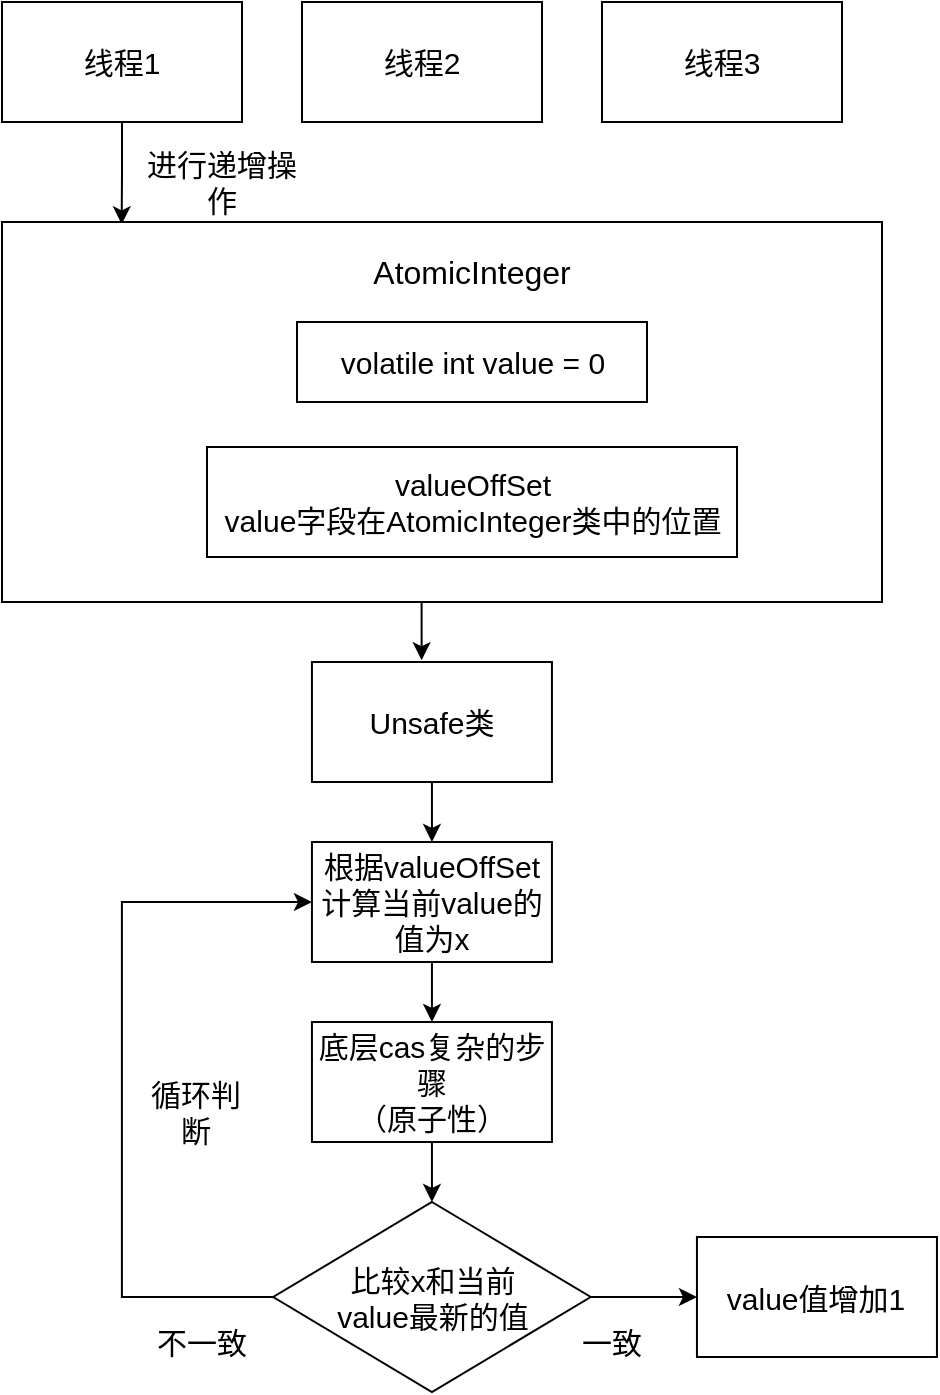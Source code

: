 <mxfile version="21.3.4" type="github">
  <diagram name="第 1 页" id="0dWaPm4SmRjjuTRYCDIL">
    <mxGraphModel dx="1687" dy="936" grid="1" gridSize="10" guides="1" tooltips="1" connect="1" arrows="1" fold="1" page="1" pageScale="1" pageWidth="827" pageHeight="1169" math="0" shadow="0">
      <root>
        <mxCell id="0" />
        <mxCell id="1" parent="0" />
        <mxCell id="snHIBQjSwEREesXptp6K-31" style="edgeStyle=orthogonalEdgeStyle;rounded=0;orthogonalLoop=1;jettySize=auto;html=1;exitX=0.5;exitY=1;exitDx=0;exitDy=0;entryX=0.136;entryY=0.006;entryDx=0;entryDy=0;entryPerimeter=0;" edge="1" parent="1" source="snHIBQjSwEREesXptp6K-1" target="snHIBQjSwEREesXptp6K-4">
          <mxGeometry relative="1" as="geometry" />
        </mxCell>
        <mxCell id="snHIBQjSwEREesXptp6K-1" value="&lt;font style=&quot;font-size: 15px;&quot;&gt;线程1&lt;/font&gt;" style="rounded=0;whiteSpace=wrap;html=1;" vertex="1" parent="1">
          <mxGeometry x="190" y="180" width="120" height="60" as="geometry" />
        </mxCell>
        <mxCell id="snHIBQjSwEREesXptp6K-2" value="&lt;font style=&quot;font-size: 15px;&quot;&gt;线程2&lt;/font&gt;" style="rounded=0;whiteSpace=wrap;html=1;" vertex="1" parent="1">
          <mxGeometry x="340" y="180" width="120" height="60" as="geometry" />
        </mxCell>
        <mxCell id="snHIBQjSwEREesXptp6K-3" value="&lt;font style=&quot;font-size: 15px;&quot;&gt;线程3&lt;/font&gt;" style="rounded=0;whiteSpace=wrap;html=1;" vertex="1" parent="1">
          <mxGeometry x="490" y="180" width="120" height="60" as="geometry" />
        </mxCell>
        <mxCell id="snHIBQjSwEREesXptp6K-29" style="edgeStyle=orthogonalEdgeStyle;rounded=0;orthogonalLoop=1;jettySize=auto;html=1;exitX=0.5;exitY=1;exitDx=0;exitDy=0;entryX=0.457;entryY=-0.015;entryDx=0;entryDy=0;entryPerimeter=0;" edge="1" parent="1" source="snHIBQjSwEREesXptp6K-4" target="snHIBQjSwEREesXptp6K-11">
          <mxGeometry relative="1" as="geometry" />
        </mxCell>
        <mxCell id="snHIBQjSwEREesXptp6K-4" value="" style="rounded=0;whiteSpace=wrap;html=1;" vertex="1" parent="1">
          <mxGeometry x="190" y="290" width="440" height="190" as="geometry" />
        </mxCell>
        <mxCell id="snHIBQjSwEREesXptp6K-6" value="&lt;font style=&quot;font-size: 15px;&quot;&gt;进行递增操作&lt;/font&gt;" style="text;html=1;strokeColor=none;fillColor=none;align=center;verticalAlign=middle;whiteSpace=wrap;rounded=0;" vertex="1" parent="1">
          <mxGeometry x="260" y="260" width="80" height="20" as="geometry" />
        </mxCell>
        <mxCell id="snHIBQjSwEREesXptp6K-7" value="&lt;font style=&quot;font-size: 16px;&quot;&gt;AtomicInteger&lt;/font&gt;" style="text;html=1;strokeColor=none;fillColor=none;align=center;verticalAlign=middle;whiteSpace=wrap;rounded=0;" vertex="1" parent="1">
          <mxGeometry x="372" y="300" width="106" height="30" as="geometry" />
        </mxCell>
        <mxCell id="snHIBQjSwEREesXptp6K-8" value="&lt;font style=&quot;font-size: 15px;&quot;&gt;volatile int value = 0&lt;/font&gt;" style="rounded=0;whiteSpace=wrap;html=1;" vertex="1" parent="1">
          <mxGeometry x="337.5" y="340" width="175" height="40" as="geometry" />
        </mxCell>
        <mxCell id="snHIBQjSwEREesXptp6K-9" value="&lt;font style=&quot;font-size: 15px;&quot;&gt;valueOffSet&lt;br&gt;value字段在AtomicInteger类中的位置&lt;/font&gt;" style="rounded=0;whiteSpace=wrap;html=1;" vertex="1" parent="1">
          <mxGeometry x="292.5" y="402.5" width="265" height="55" as="geometry" />
        </mxCell>
        <mxCell id="snHIBQjSwEREesXptp6K-30" style="edgeStyle=orthogonalEdgeStyle;rounded=0;orthogonalLoop=1;jettySize=auto;html=1;exitX=0.5;exitY=1;exitDx=0;exitDy=0;entryX=0.5;entryY=0;entryDx=0;entryDy=0;" edge="1" parent="1" source="snHIBQjSwEREesXptp6K-11" target="snHIBQjSwEREesXptp6K-13">
          <mxGeometry relative="1" as="geometry" />
        </mxCell>
        <mxCell id="snHIBQjSwEREesXptp6K-11" value="Unsafe类" style="rounded=0;whiteSpace=wrap;html=1;fontSize=15;" vertex="1" parent="1">
          <mxGeometry x="344.97" y="510" width="120" height="60" as="geometry" />
        </mxCell>
        <mxCell id="snHIBQjSwEREesXptp6K-14" style="edgeStyle=orthogonalEdgeStyle;rounded=0;orthogonalLoop=1;jettySize=auto;html=1;exitX=0.5;exitY=1;exitDx=0;exitDy=0;fontSize=15;" edge="1" parent="1" source="snHIBQjSwEREesXptp6K-13">
          <mxGeometry relative="1" as="geometry">
            <mxPoint x="404.97" y="690" as="targetPoint" />
          </mxGeometry>
        </mxCell>
        <mxCell id="snHIBQjSwEREesXptp6K-13" value="根据valueOffSet计算当前value的值为x" style="rounded=0;whiteSpace=wrap;html=1;fontSize=15;" vertex="1" parent="1">
          <mxGeometry x="344.97" y="600" width="120" height="60" as="geometry" />
        </mxCell>
        <mxCell id="snHIBQjSwEREesXptp6K-16" style="edgeStyle=orthogonalEdgeStyle;rounded=0;orthogonalLoop=1;jettySize=auto;html=1;exitX=0.5;exitY=1;exitDx=0;exitDy=0;fontSize=15;" edge="1" parent="1" source="snHIBQjSwEREesXptp6K-15">
          <mxGeometry relative="1" as="geometry">
            <mxPoint x="404.97" y="780" as="targetPoint" />
          </mxGeometry>
        </mxCell>
        <mxCell id="snHIBQjSwEREesXptp6K-15" value="底层cas复杂的步骤&lt;br style=&quot;font-size: 15px;&quot;&gt;（原子性）" style="rounded=0;whiteSpace=wrap;html=1;fontSize=15;" vertex="1" parent="1">
          <mxGeometry x="344.97" y="690" width="120" height="60" as="geometry" />
        </mxCell>
        <mxCell id="snHIBQjSwEREesXptp6K-18" style="edgeStyle=orthogonalEdgeStyle;rounded=0;orthogonalLoop=1;jettySize=auto;html=1;entryX=0;entryY=0.5;entryDx=0;entryDy=0;fontSize=15;" edge="1" parent="1" source="snHIBQjSwEREesXptp6K-17" target="snHIBQjSwEREesXptp6K-13">
          <mxGeometry relative="1" as="geometry">
            <Array as="points">
              <mxPoint x="249.97" y="827" />
              <mxPoint x="249.97" y="630" />
            </Array>
          </mxGeometry>
        </mxCell>
        <mxCell id="snHIBQjSwEREesXptp6K-26" value="" style="edgeStyle=orthogonalEdgeStyle;rounded=0;orthogonalLoop=1;jettySize=auto;html=1;" edge="1" parent="1" source="snHIBQjSwEREesXptp6K-17" target="snHIBQjSwEREesXptp6K-25">
          <mxGeometry relative="1" as="geometry" />
        </mxCell>
        <mxCell id="snHIBQjSwEREesXptp6K-17" value="比较x和当前&lt;br style=&quot;font-size: 15px;&quot;&gt;value最新的值" style="rhombus;whiteSpace=wrap;html=1;fontSize=15;" vertex="1" parent="1">
          <mxGeometry x="325.6" y="780" width="158.75" height="95" as="geometry" />
        </mxCell>
        <mxCell id="snHIBQjSwEREesXptp6K-19" value="循环判断" style="text;html=1;strokeColor=none;fillColor=none;align=center;verticalAlign=middle;whiteSpace=wrap;rounded=0;fontSize=15;" vertex="1" parent="1">
          <mxGeometry x="257.47" y="720" width="60" height="30" as="geometry" />
        </mxCell>
        <mxCell id="snHIBQjSwEREesXptp6K-22" value="不一致" style="text;html=1;strokeColor=none;fillColor=none;align=center;verticalAlign=middle;whiteSpace=wrap;rounded=0;fontSize=15;" vertex="1" parent="1">
          <mxGeometry x="259.97" y="835" width="60" height="30" as="geometry" />
        </mxCell>
        <mxCell id="snHIBQjSwEREesXptp6K-25" value="value值增加1" style="whiteSpace=wrap;html=1;fontSize=15;" vertex="1" parent="1">
          <mxGeometry x="537.475" y="797.5" width="120" height="60" as="geometry" />
        </mxCell>
        <mxCell id="snHIBQjSwEREesXptp6K-27" value="一致" style="text;html=1;strokeColor=none;fillColor=none;align=center;verticalAlign=middle;whiteSpace=wrap;rounded=0;fontSize=15;" vertex="1" parent="1">
          <mxGeometry x="464.97" y="835" width="60" height="30" as="geometry" />
        </mxCell>
      </root>
    </mxGraphModel>
  </diagram>
</mxfile>
